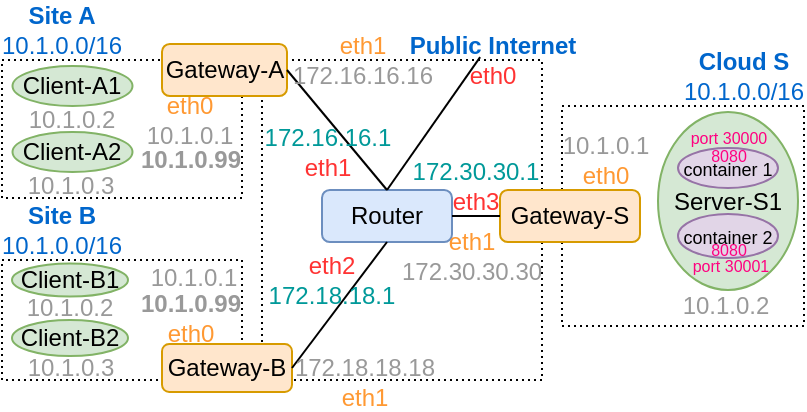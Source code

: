 <mxfile version="20.8.14" type="device"><diagram id="-L3iBQajqbCqiKy16nGl" name="Page-1"><mxGraphModel dx="814" dy="395" grid="1" gridSize="10" guides="1" tooltips="1" connect="1" arrows="1" fold="1" page="1" pageScale="1" pageWidth="827" pageHeight="1169" math="0" shadow="0"><root><mxCell id="0"/><mxCell id="1" parent="0"/><mxCell id="aXKypCnKO94ALb1SA6uv-12" value="" style="verticalLabelPosition=bottom;verticalAlign=top;html=1;shape=mxgraph.basic.rect;fillColor2=none;strokeWidth=1;size=20;indent=5;dashed=1;dashPattern=1 2;" parent="1" vertex="1"><mxGeometry x="360" y="213" width="121" height="110" as="geometry"/></mxCell><mxCell id="aXKypCnKO94ALb1SA6uv-3" value="" style="verticalLabelPosition=bottom;verticalAlign=top;html=1;shape=mxgraph.basic.rect;fillColor2=none;strokeWidth=1;size=20;indent=5;dashed=1;dashPattern=1 2;" parent="1" vertex="1"><mxGeometry x="80" y="190" width="120" height="69" as="geometry"/></mxCell><mxCell id="aXKypCnKO94ALb1SA6uv-1" value="Client-A1" style="ellipse;whiteSpace=wrap;html=1;fillColor=#d5e8d4;strokeColor=#82b366;" parent="1" vertex="1"><mxGeometry x="85.25" y="193" width="60" height="20" as="geometry"/></mxCell><mxCell id="aXKypCnKO94ALb1SA6uv-2" value="Client-A2" style="ellipse;whiteSpace=wrap;html=1;fillColor=#d5e8d4;strokeColor=#82b366;" parent="1" vertex="1"><mxGeometry x="85.25" y="226" width="60" height="20" as="geometry"/></mxCell><mxCell id="aXKypCnKO94ALb1SA6uv-4" value="" style="verticalLabelPosition=bottom;verticalAlign=top;html=1;shape=mxgraph.basic.rect;fillColor2=none;strokeWidth=1;size=20;indent=5;dashed=1;dashPattern=1 2;" parent="1" vertex="1"><mxGeometry x="80" y="290" width="120" height="60" as="geometry"/></mxCell><mxCell id="aXKypCnKO94ALb1SA6uv-5" value="Client-B1" style="ellipse;whiteSpace=wrap;html=1;fillColor=#d5e8d4;strokeColor=#82b366;" parent="1" vertex="1"><mxGeometry x="85" y="291.75" width="58" height="16.5" as="geometry"/></mxCell><mxCell id="aXKypCnKO94ALb1SA6uv-6" value="Client-B2" style="ellipse;whiteSpace=wrap;html=1;fillColor=#d5e8d4;strokeColor=#82b366;" parent="1" vertex="1"><mxGeometry x="85" y="320" width="58" height="18" as="geometry"/></mxCell><mxCell id="aXKypCnKO94ALb1SA6uv-13" value="" style="verticalLabelPosition=bottom;verticalAlign=top;html=1;shape=mxgraph.basic.rect;fillColor2=none;strokeWidth=1;size=20;indent=5;dashed=1;dashPattern=1 2;" parent="1" vertex="1"><mxGeometry x="210" y="190" width="140" height="160" as="geometry"/></mxCell><mxCell id="aXKypCnKO94ALb1SA6uv-7" value="Gateway-A" style="rounded=1;whiteSpace=wrap;html=1;fillColor=#ffe6cc;strokeColor=#d79b00;" parent="1" vertex="1"><mxGeometry x="160" y="182" width="62.5" height="26" as="geometry"/></mxCell><mxCell id="aXKypCnKO94ALb1SA6uv-8" value="Gateway-B" style="rounded=1;whiteSpace=wrap;html=1;fillColor=#ffe6cc;strokeColor=#d79b00;" parent="1" vertex="1"><mxGeometry x="160" y="332" width="65" height="24" as="geometry"/></mxCell><mxCell id="aXKypCnKO94ALb1SA6uv-9" value="Router" style="rounded=1;whiteSpace=wrap;html=1;fillColor=#dae8fc;strokeColor=#6c8ebf;" parent="1" vertex="1"><mxGeometry x="240" y="255" width="65" height="26" as="geometry"/></mxCell><mxCell id="aXKypCnKO94ALb1SA6uv-10" value="Gateway-S" style="rounded=1;whiteSpace=wrap;html=1;fillColor=#ffe6cc;strokeColor=#d79b00;" parent="1" vertex="1"><mxGeometry x="329" y="255" width="70" height="26" as="geometry"/></mxCell><mxCell id="aXKypCnKO94ALb1SA6uv-11" value="Server-S1" style="ellipse;whiteSpace=wrap;html=1;fillColor=#d5e8d4;strokeColor=#82b366;" parent="1" vertex="1"><mxGeometry x="408" y="216" width="70" height="89" as="geometry"/></mxCell><mxCell id="aXKypCnKO94ALb1SA6uv-14" value="" style="endArrow=none;html=1;rounded=0;exitX=1;exitY=0.5;exitDx=0;exitDy=0;entryX=0.5;entryY=1;entryDx=0;entryDy=0;" parent="1" source="aXKypCnKO94ALb1SA6uv-8" target="aXKypCnKO94ALb1SA6uv-9" edge="1"><mxGeometry width="50" height="50" relative="1" as="geometry"><mxPoint x="360" y="330" as="sourcePoint"/><mxPoint x="410" y="280" as="targetPoint"/></mxGeometry></mxCell><mxCell id="aXKypCnKO94ALb1SA6uv-15" value="" style="endArrow=none;html=1;rounded=0;exitX=1;exitY=0.5;exitDx=0;exitDy=0;entryX=0;entryY=0.5;entryDx=0;entryDy=0;" parent="1" source="aXKypCnKO94ALb1SA6uv-9" target="aXKypCnKO94ALb1SA6uv-10" edge="1"><mxGeometry width="50" height="50" relative="1" as="geometry"><mxPoint x="258.48" y="371.02" as="sourcePoint"/><mxPoint x="350" y="290" as="targetPoint"/></mxGeometry></mxCell><mxCell id="aXKypCnKO94ALb1SA6uv-16" value="" style="endArrow=none;html=1;rounded=0;entryX=0.5;entryY=0;entryDx=0;entryDy=0;exitX=1;exitY=0.5;exitDx=0;exitDy=0;" parent="1" source="aXKypCnKO94ALb1SA6uv-7" target="aXKypCnKO94ALb1SA6uv-9" edge="1"><mxGeometry width="50" height="50" relative="1" as="geometry"><mxPoint x="239" y="221" as="sourcePoint"/><mxPoint x="339" y="237" as="targetPoint"/></mxGeometry></mxCell><mxCell id="aXKypCnKO94ALb1SA6uv-17" value="&lt;b&gt;Site A&lt;/b&gt;&lt;br&gt;10.1.0.0/16" style="text;html=1;strokeColor=none;fillColor=none;align=center;verticalAlign=middle;whiteSpace=wrap;rounded=0;fontColor=#0066CC;" parent="1" vertex="1"><mxGeometry x="80" y="160" width="60" height="30" as="geometry"/></mxCell><mxCell id="aXKypCnKO94ALb1SA6uv-18" value="&lt;b&gt;Site B&lt;/b&gt;&lt;br&gt;10.1.0.0/16" style="text;html=1;strokeColor=none;fillColor=none;align=center;verticalAlign=middle;whiteSpace=wrap;rounded=0;fontColor=#0066CC;" parent="1" vertex="1"><mxGeometry x="80" y="260" width="60" height="30" as="geometry"/></mxCell><mxCell id="aXKypCnKO94ALb1SA6uv-20" value="&lt;span style=&quot;border-color: var(--border-color);&quot;&gt;&lt;b&gt;Public Internet&lt;/b&gt;&lt;br&gt;&lt;font color=&quot;#ff3333&quot;&gt;eth0&lt;/font&gt;&lt;br&gt;&lt;/span&gt;" style="text;html=1;strokeColor=none;fillColor=none;align=center;verticalAlign=middle;whiteSpace=wrap;rounded=0;fontColor=#0066CC;" parent="1" vertex="1"><mxGeometry x="278" y="180" width="95" height="20" as="geometry"/></mxCell><mxCell id="aXKypCnKO94ALb1SA6uv-21" value="" style="endArrow=none;html=1;rounded=0;exitX=0.5;exitY=0;exitDx=0;exitDy=0;entryX=0.779;entryY=-0.009;entryDx=0;entryDy=0;entryPerimeter=0;" parent="1" source="aXKypCnKO94ALb1SA6uv-9" target="aXKypCnKO94ALb1SA6uv-13" edge="1"><mxGeometry width="50" height="50" relative="1" as="geometry"><mxPoint x="258.48" y="371.02" as="sourcePoint"/><mxPoint x="350" y="290" as="targetPoint"/></mxGeometry></mxCell><mxCell id="aXKypCnKO94ALb1SA6uv-22" value="&lt;b&gt;Cloud S&lt;br&gt;&lt;/b&gt;10.1.0.0/16" style="text;html=1;strokeColor=none;fillColor=none;align=center;verticalAlign=middle;whiteSpace=wrap;rounded=0;fontColor=#0066CC;" parent="1" vertex="1"><mxGeometry x="421" y="183" width="60" height="30" as="geometry"/></mxCell><mxCell id="aXKypCnKO94ALb1SA6uv-23" value="10.1.0.2" style="text;html=1;strokeColor=none;fillColor=none;align=center;verticalAlign=middle;whiteSpace=wrap;rounded=0;fontColor=#999999;" parent="1" vertex="1"><mxGeometry x="85" y="217" width="59.75" height="6" as="geometry"/></mxCell><mxCell id="aXKypCnKO94ALb1SA6uv-24" value="10.1.0.3" style="text;html=1;strokeColor=none;fillColor=none;align=center;verticalAlign=middle;whiteSpace=wrap;rounded=0;fontColor=#999999;" parent="1" vertex="1"><mxGeometry x="83.5" y="250" width="61" height="5" as="geometry"/></mxCell><mxCell id="aXKypCnKO94ALb1SA6uv-25" value="10.1.0.2" style="text;html=1;strokeColor=none;fillColor=none;align=center;verticalAlign=middle;whiteSpace=wrap;rounded=0;fontColor=#999999;" parent="1" vertex="1"><mxGeometry x="90" y="310" width="48" height="8" as="geometry"/></mxCell><mxCell id="aXKypCnKO94ALb1SA6uv-26" value="10.1.0.3" style="text;html=1;strokeColor=none;fillColor=none;align=center;verticalAlign=middle;whiteSpace=wrap;rounded=0;fontColor=#999999;" parent="1" vertex="1"><mxGeometry x="90.75" y="340.5" width="46.5" height="7" as="geometry"/></mxCell><mxCell id="aXKypCnKO94ALb1SA6uv-27" value="10.1.0.2" style="text;html=1;strokeColor=none;fillColor=none;align=center;verticalAlign=middle;whiteSpace=wrap;rounded=0;fontColor=#999999;" parent="1" vertex="1"><mxGeometry x="407" y="303" width="70" height="20" as="geometry"/></mxCell><mxCell id="aXKypCnKO94ALb1SA6uv-28" value="&lt;font color=&quot;#ff9933&quot;&gt;eth0&lt;br&gt;&lt;/font&gt;10.1.0.1" style="text;html=1;strokeColor=none;fillColor=none;align=center;verticalAlign=middle;whiteSpace=wrap;rounded=0;fontColor=#999999;" parent="1" vertex="1"><mxGeometry x="145" y="210" width="58" height="20" as="geometry"/></mxCell><mxCell id="aXKypCnKO94ALb1SA6uv-29" value="10.1.0.1&lt;br&gt;" style="text;html=1;strokeColor=none;fillColor=none;align=center;verticalAlign=middle;whiteSpace=wrap;rounded=0;fontColor=#999999;" parent="1" vertex="1"><mxGeometry x="147.25" y="289" width="58" height="20" as="geometry"/></mxCell><mxCell id="aXKypCnKO94ALb1SA6uv-30" value="10.1.0.1&lt;br&gt;&lt;span style=&quot;color: rgb(255, 153, 51);&quot;&gt;eth0&lt;/span&gt;" style="text;html=1;strokeColor=none;fillColor=none;align=center;verticalAlign=middle;whiteSpace=wrap;rounded=0;fontColor=#999999;" parent="1" vertex="1"><mxGeometry x="353" y="230" width="58" height="20" as="geometry"/></mxCell><mxCell id="aXKypCnKO94ALb1SA6uv-31" value="172.16.16.1&lt;br&gt;&lt;font color=&quot;#ff3333&quot;&gt;eth1&lt;/font&gt;" style="text;html=1;strokeColor=none;fillColor=none;align=center;verticalAlign=middle;whiteSpace=wrap;rounded=0;fontColor=#009999;" parent="1" vertex="1"><mxGeometry x="208" y="226" width="70" height="20" as="geometry"/></mxCell><mxCell id="aXKypCnKO94ALb1SA6uv-34" value="&lt;font color=&quot;#ff3333&quot;&gt;eth2&lt;/font&gt;&lt;br&gt;172.18.18.1" style="text;html=1;strokeColor=none;fillColor=none;align=center;verticalAlign=middle;whiteSpace=wrap;rounded=0;fontColor=#009999;" parent="1" vertex="1"><mxGeometry x="210" y="290" width="70" height="20" as="geometry"/></mxCell><mxCell id="aXKypCnKO94ALb1SA6uv-35" value="172.30.30.1&lt;br&gt;&lt;font color=&quot;#ff3333&quot;&gt;eth3&lt;/font&gt;" style="text;html=1;strokeColor=none;fillColor=none;align=center;verticalAlign=middle;whiteSpace=wrap;rounded=0;fontColor=#009999;" parent="1" vertex="1"><mxGeometry x="281.5" y="242.5" width="70" height="20" as="geometry"/></mxCell><mxCell id="aXKypCnKO94ALb1SA6uv-37" value="&lt;span style=&quot;color: rgb(255, 153, 51);&quot;&gt;eth1&lt;/span&gt;&lt;br&gt;172.30.30.30" style="text;html=1;strokeColor=none;fillColor=none;align=center;verticalAlign=middle;whiteSpace=wrap;rounded=0;fontColor=#999999;" parent="1" vertex="1"><mxGeometry x="280" y="278" width="70" height="20" as="geometry"/></mxCell><mxCell id="aXKypCnKO94ALb1SA6uv-38" value="&lt;span style=&quot;color: rgb(255, 153, 51);&quot;&gt;eth1&lt;/span&gt;&lt;br&gt;172.16.16.16" style="text;html=1;strokeColor=none;fillColor=none;align=center;verticalAlign=middle;whiteSpace=wrap;rounded=0;fontColor=#999999;" parent="1" vertex="1"><mxGeometry x="223" y="180" width="75" height="20" as="geometry"/></mxCell><mxCell id="aXKypCnKO94ALb1SA6uv-40" value="172.18.18.18&lt;br&gt;&lt;span style=&quot;color: rgb(255, 153, 51);&quot;&gt;eth1&lt;/span&gt;" style="text;html=1;strokeColor=none;fillColor=none;align=center;verticalAlign=middle;whiteSpace=wrap;rounded=0;fontColor=#999999;" parent="1" vertex="1"><mxGeometry x="224" y="340.5" width="75" height="20" as="geometry"/></mxCell><mxCell id="8ddHJlEhwti3hABUpaHy-3" value="&lt;b&gt;10.1.0.99&lt;/b&gt;" style="text;html=1;strokeColor=none;fillColor=none;align=center;verticalAlign=middle;whiteSpace=wrap;rounded=0;fontColor=#999999;" parent="1" vertex="1"><mxGeometry x="143.5" y="230" width="61" height="20" as="geometry"/></mxCell><mxCell id="8ddHJlEhwti3hABUpaHy-4" value="&lt;b&gt;10.1.0.99&lt;/b&gt;&lt;br&gt;&lt;font color=&quot;#ff9933&quot;&gt;eth0&lt;/font&gt;" style="text;html=1;strokeColor=none;fillColor=none;align=center;verticalAlign=middle;whiteSpace=wrap;rounded=0;fontColor=#999999;" parent="1" vertex="1"><mxGeometry x="144.25" y="309" width="61" height="20" as="geometry"/></mxCell><mxCell id="i7L1LLbgNS6fSiVqBptD-1" value="&lt;font style=&quot;font-size: 9px;&quot;&gt;container 1&lt;/font&gt;" style="ellipse;whiteSpace=wrap;html=1;fillColor=#e1d5e7;strokeColor=#9673a6;" parent="1" vertex="1"><mxGeometry x="418" y="234" width="50" height="20" as="geometry"/></mxCell><mxCell id="i7L1LLbgNS6fSiVqBptD-3" value="&lt;font style=&quot;font-size: 9px;&quot;&gt;container 2&lt;/font&gt;" style="ellipse;whiteSpace=wrap;html=1;fillColor=#e1d5e7;strokeColor=#9673a6;" parent="1" vertex="1"><mxGeometry x="418" y="267" width="50" height="22" as="geometry"/></mxCell><mxCell id="i7L1LLbgNS6fSiVqBptD-4" value="&lt;font style=&quot;font-size: 8px;&quot; color=&quot;#ff0080&quot;&gt;port 30000&lt;/font&gt;" style="text;html=1;strokeColor=none;fillColor=none;align=center;verticalAlign=middle;whiteSpace=wrap;rounded=0;fontColor=#999999;" parent="1" vertex="1"><mxGeometry x="415.5" y="222" width="55" height="12" as="geometry"/></mxCell><mxCell id="i7L1LLbgNS6fSiVqBptD-5" value="&lt;font style=&quot;font-size: 8px;&quot; color=&quot;#ff0080&quot;&gt;port 30001&lt;/font&gt;" style="text;html=1;strokeColor=none;fillColor=none;align=center;verticalAlign=middle;whiteSpace=wrap;rounded=0;fontColor=#999999;" parent="1" vertex="1"><mxGeometry x="416.5" y="286" width="55" height="12" as="geometry"/></mxCell><mxCell id="i7L1LLbgNS6fSiVqBptD-6" value="&lt;font style=&quot;font-size: 8px;&quot; color=&quot;#ff0080&quot;&gt;8080&lt;/font&gt;" style="text;html=1;strokeColor=none;fillColor=none;align=center;verticalAlign=middle;whiteSpace=wrap;rounded=0;fontColor=#999999;" parent="1" vertex="1"><mxGeometry x="426.75" y="232" width="32.5" height="10" as="geometry"/></mxCell><mxCell id="i7L1LLbgNS6fSiVqBptD-7" value="&lt;font style=&quot;font-size: 8px;&quot; color=&quot;#ff0080&quot;&gt;8080&lt;/font&gt;" style="text;html=1;strokeColor=none;fillColor=none;align=center;verticalAlign=middle;whiteSpace=wrap;rounded=0;fontColor=#999999;" parent="1" vertex="1"><mxGeometry x="426.75" y="279" width="32.5" height="10" as="geometry"/></mxCell></root></mxGraphModel></diagram></mxfile>